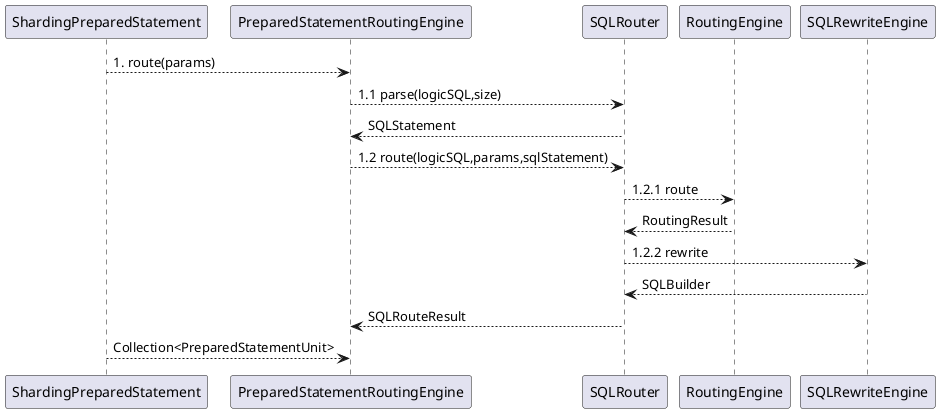@startuml
ShardingPreparedStatement -->  PreparedStatementRoutingEngine: 1. route(params)
PreparedStatementRoutingEngine -->  SQLRouter: 1.1 parse(logicSQL,size)
PreparedStatementRoutingEngine <--  SQLRouter: SQLStatement

PreparedStatementRoutingEngine --> SQLRouter: 1.2 route(logicSQL,params,sqlStatement)
SQLRouter --> RoutingEngine: 1.2.1 route
SQLRouter <-- RoutingEngine: RoutingResult
SQLRouter --> SQLRewriteEngine: 1.2.2 rewrite
SQLRouter <-- SQLRewriteEngine: SQLBuilder
PreparedStatementRoutingEngine <-- SQLRouter: SQLRouteResult
ShardingPreparedStatement -->  PreparedStatementRoutingEngine: Collection<PreparedStatementUnit>
@enduml